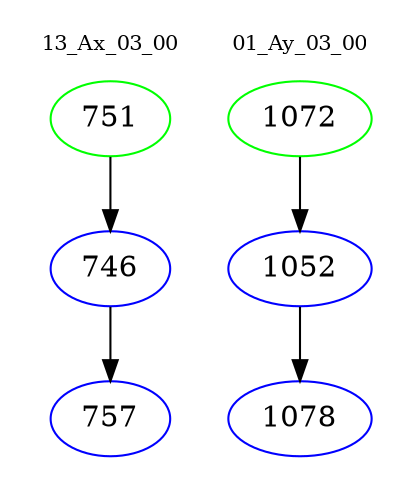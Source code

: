 digraph{
subgraph cluster_0 {
color = white
label = "13_Ax_03_00";
fontsize=10;
T0_751 [label="751", color="green"]
T0_751 -> T0_746 [color="black"]
T0_746 [label="746", color="blue"]
T0_746 -> T0_757 [color="black"]
T0_757 [label="757", color="blue"]
}
subgraph cluster_1 {
color = white
label = "01_Ay_03_00";
fontsize=10;
T1_1072 [label="1072", color="green"]
T1_1072 -> T1_1052 [color="black"]
T1_1052 [label="1052", color="blue"]
T1_1052 -> T1_1078 [color="black"]
T1_1078 [label="1078", color="blue"]
}
}
